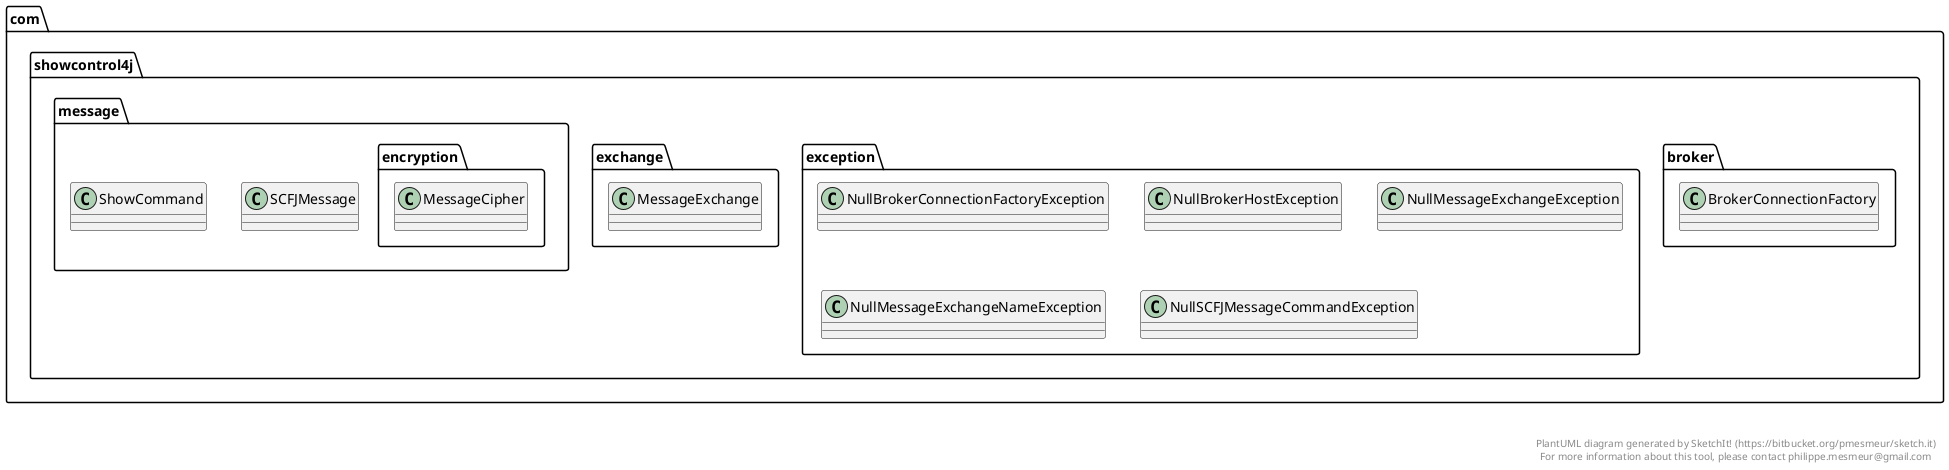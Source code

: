 @startuml

  namespace com.showcontrol4j.broker {
    class com.showcontrol4j.broker.BrokerConnectionFactory {
    }
  }
  

  namespace com.showcontrol4j.exception {
    class com.showcontrol4j.exception.NullBrokerConnectionFactoryException {
    }
  }
  

  namespace com.showcontrol4j.exception {
    class com.showcontrol4j.exception.NullBrokerHostException {
    }
  }
  

  namespace com.showcontrol4j.exception {
    class com.showcontrol4j.exception.NullMessageExchangeException {
    }
  }
  

  namespace com.showcontrol4j.exception {
    class com.showcontrol4j.exception.NullMessageExchangeNameException {
    }
  }
  

  namespace com.showcontrol4j.exception {
    class com.showcontrol4j.exception.NullSCFJMessageCommandException {
    }
  }
  

  namespace com.showcontrol4j.exchange {
    class com.showcontrol4j.exchange.MessageExchange {
    }
  }
  

  namespace com.showcontrol4j.message {
    class com.showcontrol4j.message.SCFJMessage {
    }
  }
  

  namespace com.showcontrol4j.message {
    class com.showcontrol4j.message.ShowCommand {
    }
  }
  

  namespace com.showcontrol4j.message {
    namespace encryption {
      class com.showcontrol4j.message.encryption.MessageCipher {
      }
    }
  }
  



right footer


PlantUML diagram generated by SketchIt! (https://bitbucket.org/pmesmeur/sketch.it)
For more information about this tool, please contact philippe.mesmeur@gmail.com
endfooter

@enduml
